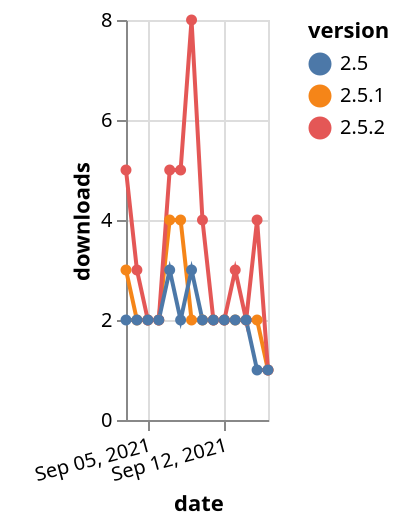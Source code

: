 {"$schema": "https://vega.github.io/schema/vega-lite/v5.json", "description": "A simple bar chart with embedded data.", "data": {"values": [{"date": "2021-09-03", "total": 2901, "delta": 3, "version": "2.5.1"}, {"date": "2021-09-04", "total": 2903, "delta": 2, "version": "2.5.1"}, {"date": "2021-09-05", "total": 2905, "delta": 2, "version": "2.5.1"}, {"date": "2021-09-06", "total": 2907, "delta": 2, "version": "2.5.1"}, {"date": "2021-09-07", "total": 2911, "delta": 4, "version": "2.5.1"}, {"date": "2021-09-08", "total": 2915, "delta": 4, "version": "2.5.1"}, {"date": "2021-09-09", "total": 2917, "delta": 2, "version": "2.5.1"}, {"date": "2021-09-10", "total": 2919, "delta": 2, "version": "2.5.1"}, {"date": "2021-09-11", "total": 2921, "delta": 2, "version": "2.5.1"}, {"date": "2021-09-12", "total": 2923, "delta": 2, "version": "2.5.1"}, {"date": "2021-09-13", "total": 2925, "delta": 2, "version": "2.5.1"}, {"date": "2021-09-14", "total": 2927, "delta": 2, "version": "2.5.1"}, {"date": "2021-09-15", "total": 2929, "delta": 2, "version": "2.5.1"}, {"date": "2021-09-16", "total": 2930, "delta": 1, "version": "2.5.1"}, {"date": "2021-09-03", "total": 3296, "delta": 5, "version": "2.5.2"}, {"date": "2021-09-04", "total": 3299, "delta": 3, "version": "2.5.2"}, {"date": "2021-09-05", "total": 3301, "delta": 2, "version": "2.5.2"}, {"date": "2021-09-06", "total": 3303, "delta": 2, "version": "2.5.2"}, {"date": "2021-09-07", "total": 3308, "delta": 5, "version": "2.5.2"}, {"date": "2021-09-08", "total": 3313, "delta": 5, "version": "2.5.2"}, {"date": "2021-09-09", "total": 3321, "delta": 8, "version": "2.5.2"}, {"date": "2021-09-10", "total": 3325, "delta": 4, "version": "2.5.2"}, {"date": "2021-09-11", "total": 3327, "delta": 2, "version": "2.5.2"}, {"date": "2021-09-12", "total": 3329, "delta": 2, "version": "2.5.2"}, {"date": "2021-09-13", "total": 3332, "delta": 3, "version": "2.5.2"}, {"date": "2021-09-14", "total": 3334, "delta": 2, "version": "2.5.2"}, {"date": "2021-09-15", "total": 3338, "delta": 4, "version": "2.5.2"}, {"date": "2021-09-16", "total": 3339, "delta": 1, "version": "2.5.2"}, {"date": "2021-09-03", "total": 2707, "delta": 2, "version": "2.5"}, {"date": "2021-09-04", "total": 2709, "delta": 2, "version": "2.5"}, {"date": "2021-09-05", "total": 2711, "delta": 2, "version": "2.5"}, {"date": "2021-09-06", "total": 2713, "delta": 2, "version": "2.5"}, {"date": "2021-09-07", "total": 2716, "delta": 3, "version": "2.5"}, {"date": "2021-09-08", "total": 2718, "delta": 2, "version": "2.5"}, {"date": "2021-09-09", "total": 2721, "delta": 3, "version": "2.5"}, {"date": "2021-09-10", "total": 2723, "delta": 2, "version": "2.5"}, {"date": "2021-09-11", "total": 2725, "delta": 2, "version": "2.5"}, {"date": "2021-09-12", "total": 2727, "delta": 2, "version": "2.5"}, {"date": "2021-09-13", "total": 2729, "delta": 2, "version": "2.5"}, {"date": "2021-09-14", "total": 2731, "delta": 2, "version": "2.5"}, {"date": "2021-09-15", "total": 2732, "delta": 1, "version": "2.5"}, {"date": "2021-09-16", "total": 2733, "delta": 1, "version": "2.5"}]}, "width": "container", "mark": {"type": "line", "point": {"filled": true}}, "encoding": {"x": {"field": "date", "type": "temporal", "timeUnit": "yearmonthdate", "title": "date", "axis": {"labelAngle": -15}}, "y": {"field": "delta", "type": "quantitative", "title": "downloads"}, "color": {"field": "version", "type": "nominal"}, "tooltip": {"field": "delta"}}}